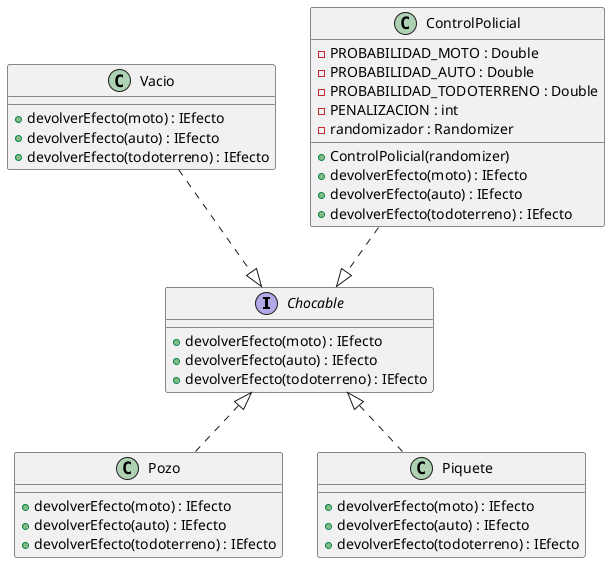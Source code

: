 @startuml

interface Chocable {
    + devolverEfecto(moto) : IEfecto
    + devolverEfecto(auto) : IEfecto
    + devolverEfecto(todoterreno) : IEfecto
}

class Pozo {
    +  devolverEfecto(moto) : IEfecto
    +  devolverEfecto(auto) : IEfecto
    +  devolverEfecto(todoterreno) : IEfecto
}

class Vacio {
    +  devolverEfecto(moto) : IEfecto
    +  devolverEfecto(auto) : IEfecto
    +  devolverEfecto(todoterreno) : IEfecto
}

class Piquete {
    +  devolverEfecto(moto) : IEfecto
    +  devolverEfecto(auto) : IEfecto
    +  devolverEfecto(todoterreno) : IEfecto
}

class ControlPolicial {
    -  PROBABILIDAD_MOTO : Double
    -  PROBABILIDAD_AUTO : Double
    -  PROBABILIDAD_TODOTERRENO : Double
    -  PENALIZACION : int
    -  randomizador : Randomizer
    +  ControlPolicial(randomizer)
    +  devolverEfecto(moto) : IEfecto
    +  devolverEfecto(auto) : IEfecto
    +  devolverEfecto(todoterreno) : IEfecto
}

Chocable <|.. Pozo
Chocable <|.. Piquete
Chocable <|.up. Vacio
ControlPolicial ..|> Chocable

@enduml